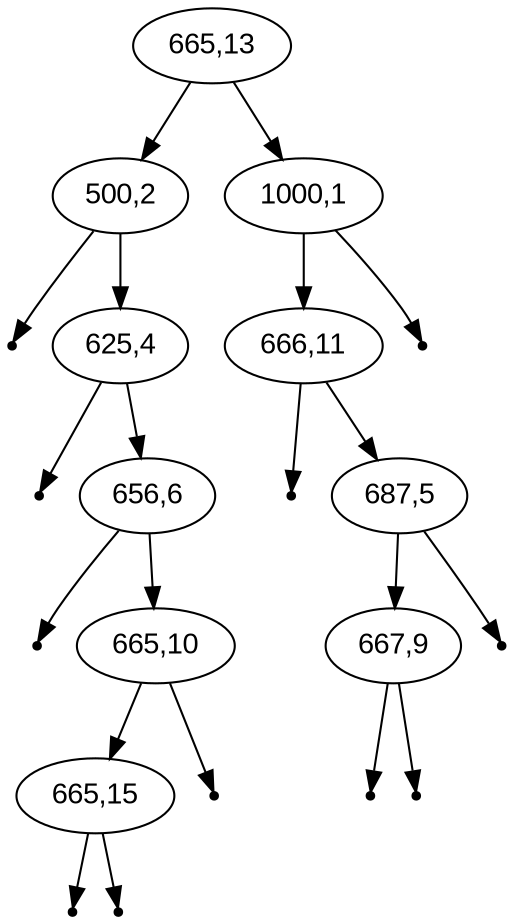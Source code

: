 digraph BST{
 node [fontname="Arial"];
"665,13"->"500,2"
null17[shape=point]
"500,2"-> null17
"500,2"->"625,4"
null18[shape=point]
"625,4"-> null18
"625,4"->"656,6"
null19[shape=point]
"656,6"-> null19
"656,6"->"665,10"
"665,10"->"665,15"
null20[shape=point]
"665,15"-> null20
null21[shape=point]
"665,15"-> null21
null22[shape=point]
"665,10"-> null22
"665,13"->"1000,1"
"1000,1"->"666,11"
null23[shape=point]
"666,11"-> null23
"666,11"->"687,5"
"687,5"->"667,9"
null24[shape=point]
"667,9"-> null24
null25[shape=point]
"667,9"-> null25
null26[shape=point]
"687,5"-> null26
null27[shape=point]
"1000,1"-> null27
}
